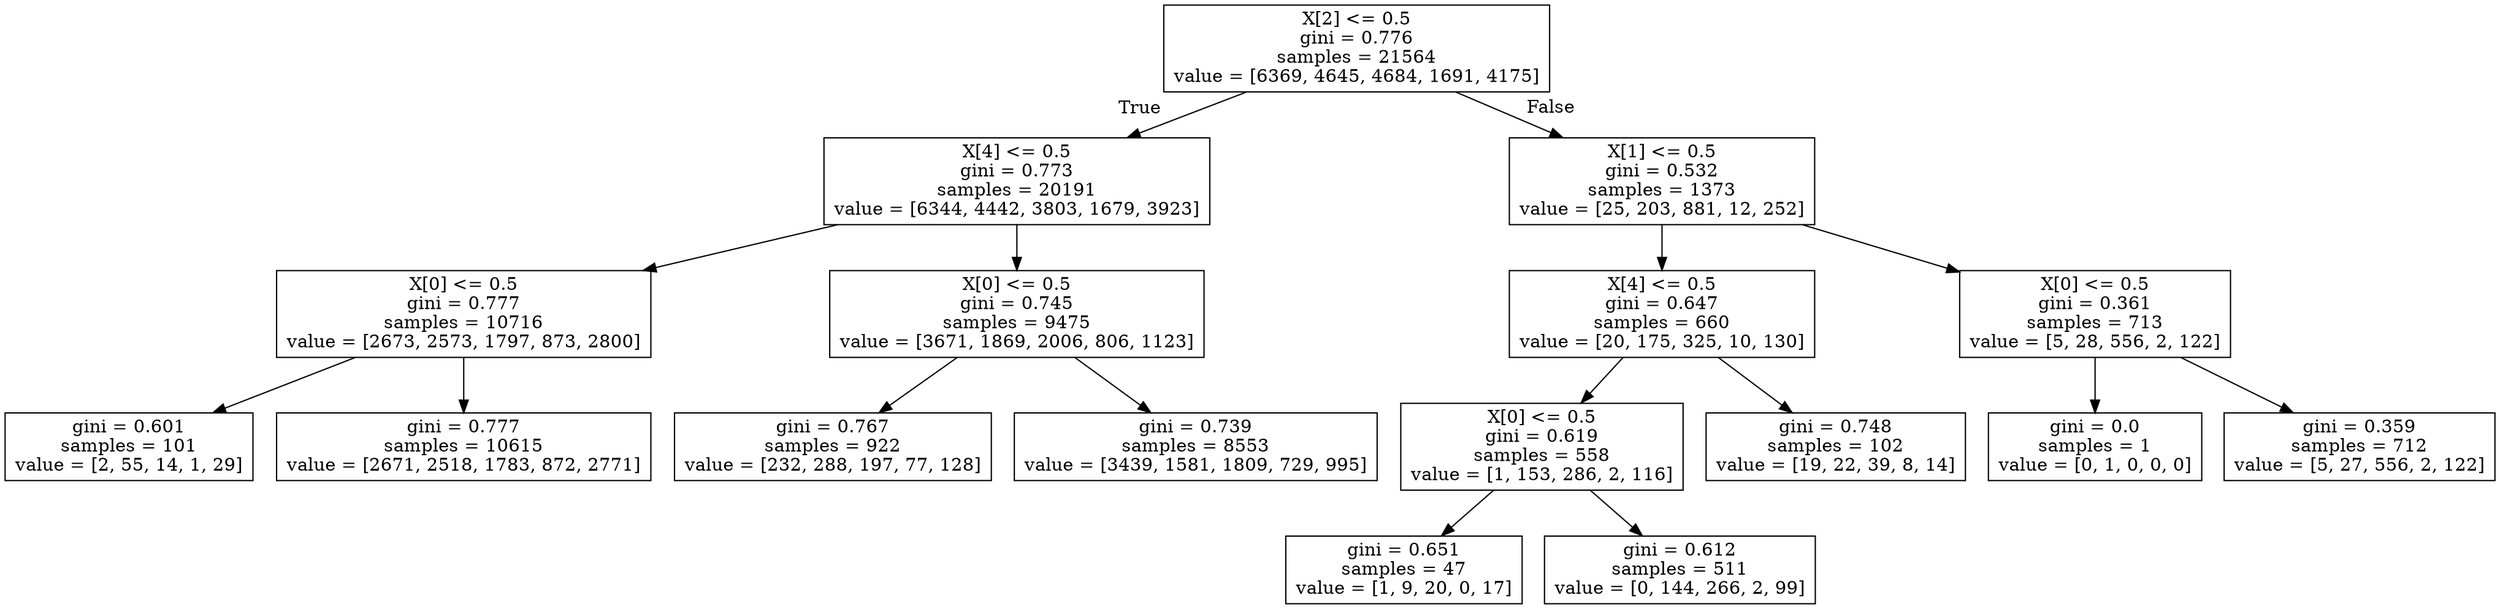 digraph Tree {
node [shape=box] ;
0 [label="X[2] <= 0.5\ngini = 0.776\nsamples = 21564\nvalue = [6369, 4645, 4684, 1691, 4175]"] ;
1 [label="X[4] <= 0.5\ngini = 0.773\nsamples = 20191\nvalue = [6344, 4442, 3803, 1679, 3923]"] ;
0 -> 1 [labeldistance=2.5, labelangle=45, headlabel="True"] ;
2 [label="X[0] <= 0.5\ngini = 0.777\nsamples = 10716\nvalue = [2673, 2573, 1797, 873, 2800]"] ;
1 -> 2 ;
3 [label="gini = 0.601\nsamples = 101\nvalue = [2, 55, 14, 1, 29]"] ;
2 -> 3 ;
4 [label="gini = 0.777\nsamples = 10615\nvalue = [2671, 2518, 1783, 872, 2771]"] ;
2 -> 4 ;
5 [label="X[0] <= 0.5\ngini = 0.745\nsamples = 9475\nvalue = [3671, 1869, 2006, 806, 1123]"] ;
1 -> 5 ;
6 [label="gini = 0.767\nsamples = 922\nvalue = [232, 288, 197, 77, 128]"] ;
5 -> 6 ;
7 [label="gini = 0.739\nsamples = 8553\nvalue = [3439, 1581, 1809, 729, 995]"] ;
5 -> 7 ;
8 [label="X[1] <= 0.5\ngini = 0.532\nsamples = 1373\nvalue = [25, 203, 881, 12, 252]"] ;
0 -> 8 [labeldistance=2.5, labelangle=-45, headlabel="False"] ;
9 [label="X[4] <= 0.5\ngini = 0.647\nsamples = 660\nvalue = [20, 175, 325, 10, 130]"] ;
8 -> 9 ;
10 [label="X[0] <= 0.5\ngini = 0.619\nsamples = 558\nvalue = [1, 153, 286, 2, 116]"] ;
9 -> 10 ;
11 [label="gini = 0.651\nsamples = 47\nvalue = [1, 9, 20, 0, 17]"] ;
10 -> 11 ;
12 [label="gini = 0.612\nsamples = 511\nvalue = [0, 144, 266, 2, 99]"] ;
10 -> 12 ;
13 [label="gini = 0.748\nsamples = 102\nvalue = [19, 22, 39, 8, 14]"] ;
9 -> 13 ;
14 [label="X[0] <= 0.5\ngini = 0.361\nsamples = 713\nvalue = [5, 28, 556, 2, 122]"] ;
8 -> 14 ;
15 [label="gini = 0.0\nsamples = 1\nvalue = [0, 1, 0, 0, 0]"] ;
14 -> 15 ;
16 [label="gini = 0.359\nsamples = 712\nvalue = [5, 27, 556, 2, 122]"] ;
14 -> 16 ;
}